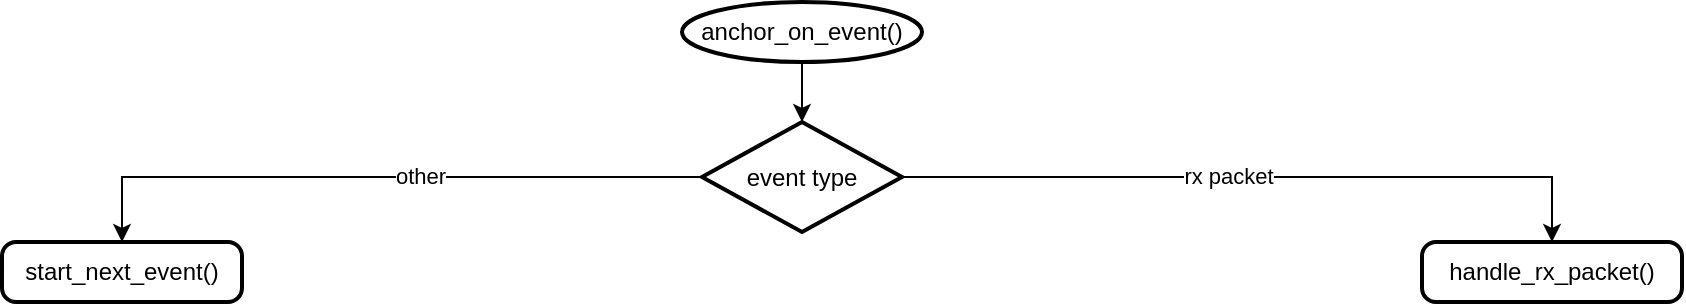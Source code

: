<mxfile version="24.1.0" type="device">
  <diagram id="C5RBs43oDa-KdzZeNtuy" name="Page-1">
    <mxGraphModel dx="1050" dy="717" grid="1" gridSize="10" guides="1" tooltips="1" connect="1" arrows="1" fold="1" page="1" pageScale="1" pageWidth="827" pageHeight="1169" math="0" shadow="0">
      <root>
        <mxCell id="WIyWlLk6GJQsqaUBKTNV-0" />
        <mxCell id="WIyWlLk6GJQsqaUBKTNV-1" parent="WIyWlLk6GJQsqaUBKTNV-0" />
        <mxCell id="R9ia1eQwaeACYaWt-LlJ-0" value="anchor_on_event()" style="strokeWidth=2;html=1;shape=mxgraph.flowchart.start_1;whiteSpace=wrap;" vertex="1" parent="WIyWlLk6GJQsqaUBKTNV-1">
          <mxGeometry x="360" y="40" width="120" height="30" as="geometry" />
        </mxCell>
        <mxCell id="R9ia1eQwaeACYaWt-LlJ-13" style="edgeStyle=orthogonalEdgeStyle;rounded=0;orthogonalLoop=1;jettySize=auto;html=1;exitX=0;exitY=0.5;exitDx=0;exitDy=0;exitPerimeter=0;" edge="1" parent="WIyWlLk6GJQsqaUBKTNV-1" source="R9ia1eQwaeACYaWt-LlJ-1" target="R9ia1eQwaeACYaWt-LlJ-11">
          <mxGeometry relative="1" as="geometry" />
        </mxCell>
        <mxCell id="R9ia1eQwaeACYaWt-LlJ-16" value="other" style="edgeLabel;html=1;align=center;verticalAlign=middle;resizable=0;points=[];" vertex="1" connectable="0" parent="R9ia1eQwaeACYaWt-LlJ-13">
          <mxGeometry x="-0.126" y="-1" relative="1" as="geometry">
            <mxPoint as="offset" />
          </mxGeometry>
        </mxCell>
        <mxCell id="R9ia1eQwaeACYaWt-LlJ-14" style="edgeStyle=orthogonalEdgeStyle;rounded=0;orthogonalLoop=1;jettySize=auto;html=1;exitX=1;exitY=0.5;exitDx=0;exitDy=0;exitPerimeter=0;" edge="1" parent="WIyWlLk6GJQsqaUBKTNV-1" source="R9ia1eQwaeACYaWt-LlJ-1" target="R9ia1eQwaeACYaWt-LlJ-12">
          <mxGeometry relative="1" as="geometry" />
        </mxCell>
        <mxCell id="R9ia1eQwaeACYaWt-LlJ-15" value="rx packet" style="edgeLabel;html=1;align=center;verticalAlign=middle;resizable=0;points=[];" vertex="1" connectable="0" parent="R9ia1eQwaeACYaWt-LlJ-14">
          <mxGeometry x="-0.089" y="1" relative="1" as="geometry">
            <mxPoint as="offset" />
          </mxGeometry>
        </mxCell>
        <mxCell id="R9ia1eQwaeACYaWt-LlJ-1" value="event type" style="strokeWidth=2;html=1;shape=mxgraph.flowchart.decision;whiteSpace=wrap;" vertex="1" parent="WIyWlLk6GJQsqaUBKTNV-1">
          <mxGeometry x="370" y="100" width="100" height="55" as="geometry" />
        </mxCell>
        <mxCell id="R9ia1eQwaeACYaWt-LlJ-11" value="start_next_event()" style="rounded=1;whiteSpace=wrap;html=1;absoluteArcSize=1;arcSize=14;strokeWidth=2;" vertex="1" parent="WIyWlLk6GJQsqaUBKTNV-1">
          <mxGeometry x="20" y="160" width="120" height="30" as="geometry" />
        </mxCell>
        <mxCell id="R9ia1eQwaeACYaWt-LlJ-12" value="handle_rx_packet()" style="rounded=1;whiteSpace=wrap;html=1;absoluteArcSize=1;arcSize=14;strokeWidth=2;" vertex="1" parent="WIyWlLk6GJQsqaUBKTNV-1">
          <mxGeometry x="730" y="160" width="130" height="30" as="geometry" />
        </mxCell>
        <mxCell id="R9ia1eQwaeACYaWt-LlJ-17" style="edgeStyle=orthogonalEdgeStyle;rounded=0;orthogonalLoop=1;jettySize=auto;html=1;exitX=0.5;exitY=1;exitDx=0;exitDy=0;exitPerimeter=0;entryX=0.5;entryY=0;entryDx=0;entryDy=0;entryPerimeter=0;" edge="1" parent="WIyWlLk6GJQsqaUBKTNV-1" source="R9ia1eQwaeACYaWt-LlJ-0" target="R9ia1eQwaeACYaWt-LlJ-1">
          <mxGeometry relative="1" as="geometry" />
        </mxCell>
      </root>
    </mxGraphModel>
  </diagram>
</mxfile>
